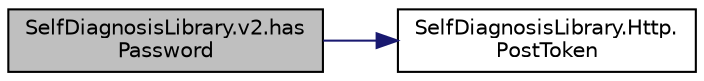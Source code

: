 digraph "SelfDiagnosisLibrary.v2.hasPassword"
{
 // LATEX_PDF_SIZE
  edge [fontname="Helvetica",fontsize="10",labelfontname="Helvetica",labelfontsize="10"];
  node [fontname="Helvetica",fontsize="10",shape=record];
  rankdir="LR";
  Node1 [label="SelfDiagnosisLibrary.v2.has\lPassword",height=0.2,width=0.4,color="black", fillcolor="grey75", style="filled", fontcolor="black",tooltip=" "];
  Node1 -> Node2 [color="midnightblue",fontsize="10",style="solid",fontname="Helvetica"];
  Node2 [label="SelfDiagnosisLibrary.Http.\lPostToken",height=0.2,width=0.4,color="black", fillcolor="white", style="filled",URL="$class_self_diagnosis_library_1_1_http.html#ab502ca929169e051e0d160a40abfbce5",tooltip=" "];
}
